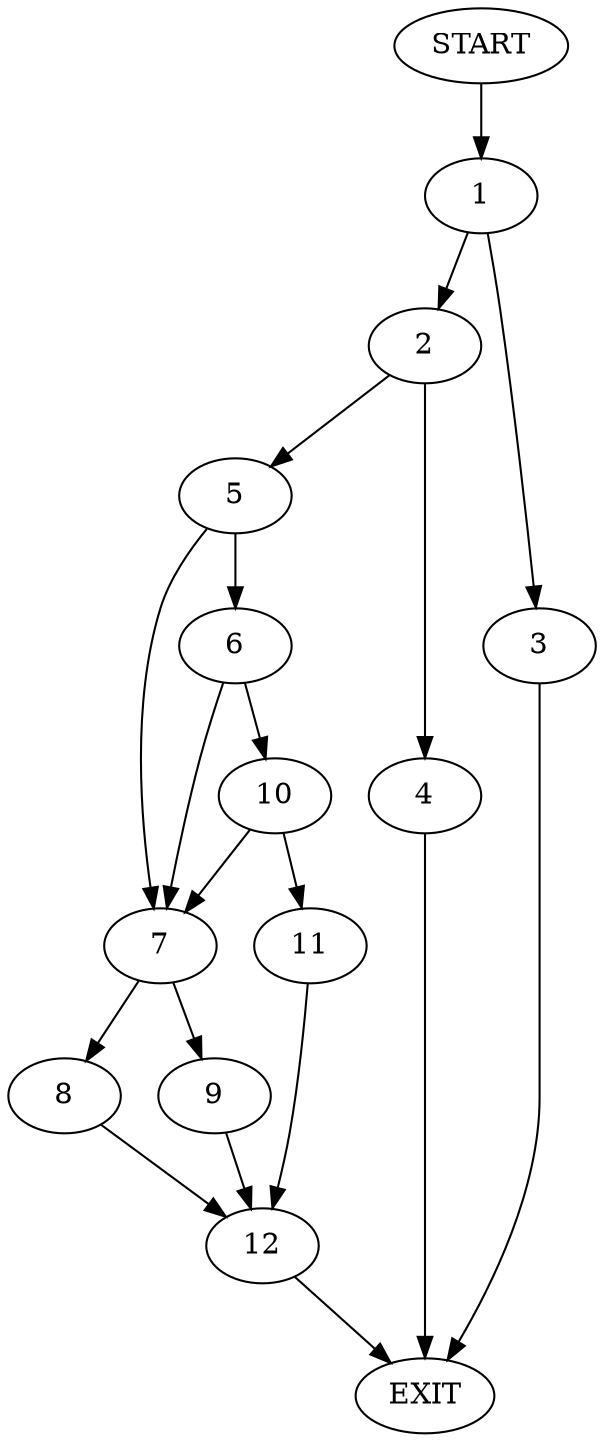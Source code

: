 digraph {
0 [label="START"]
13 [label="EXIT"]
0 -> 1
1 -> 2
1 -> 3
2 -> 4
2 -> 5
3 -> 13
4 -> 13
5 -> 6
5 -> 7
7 -> 8
7 -> 9
6 -> 10
6 -> 7
10 -> 11
10 -> 7
11 -> 12
9 -> 12
8 -> 12
12 -> 13
}

